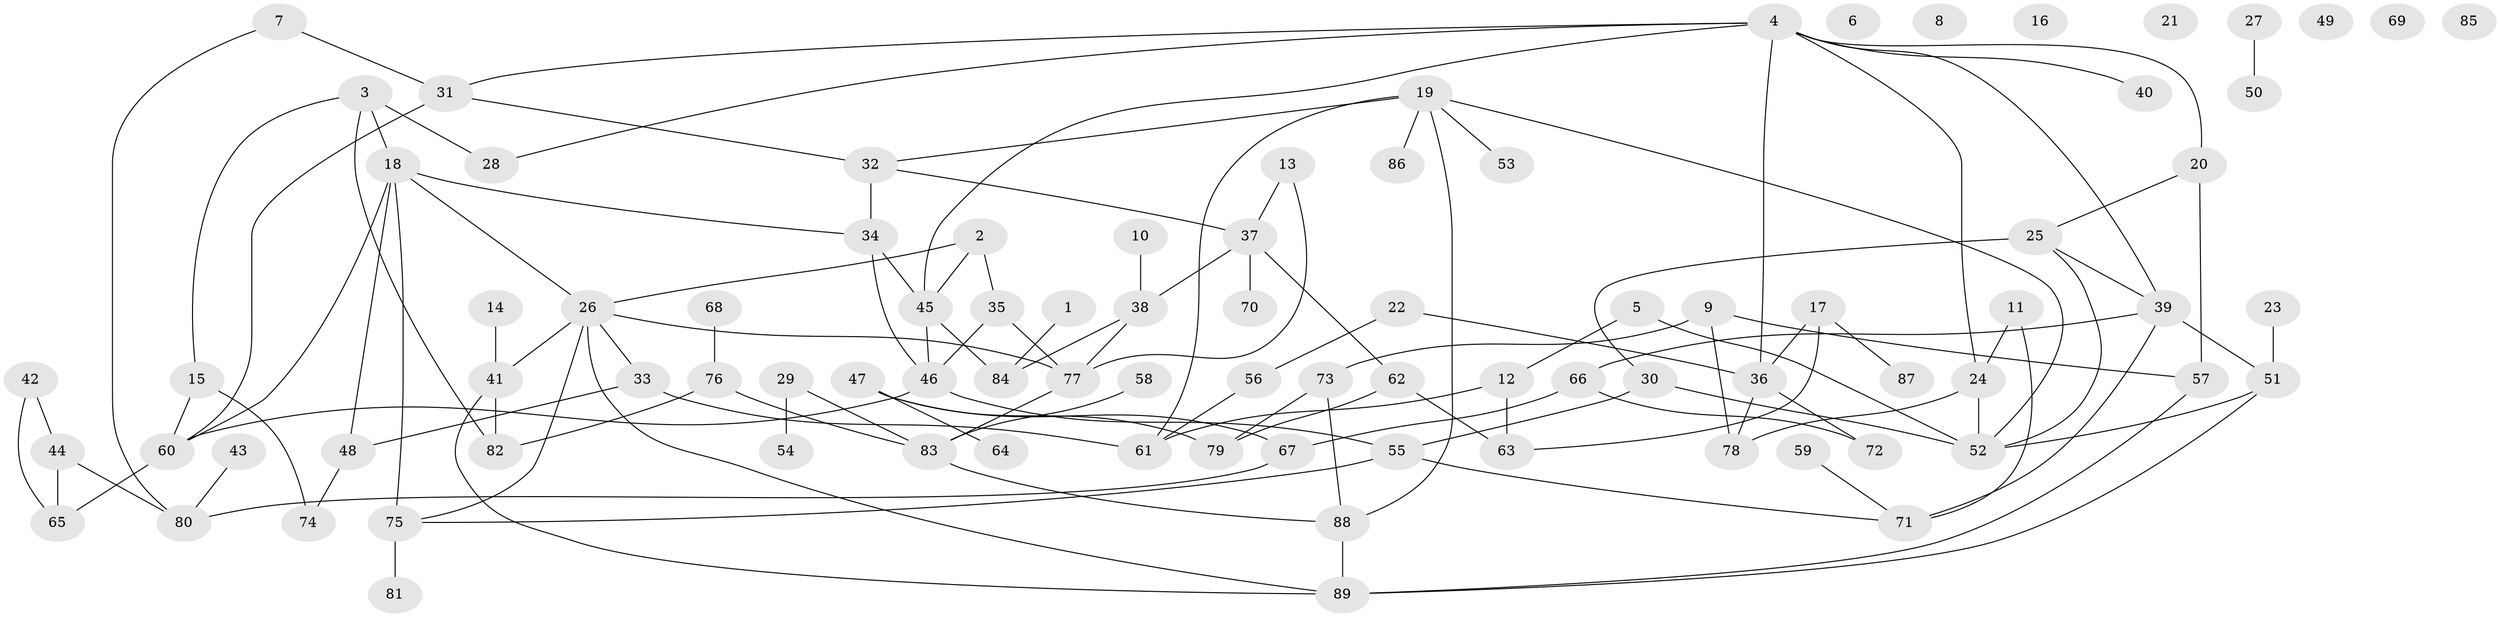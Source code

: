 // coarse degree distribution, {4: 0.14285714285714285, 6: 0.17857142857142858, 3: 0.10714285714285714, 2: 0.03571428571428571, 5: 0.03571428571428571, 1: 0.39285714285714285, 8: 0.03571428571428571, 10: 0.03571428571428571, 7: 0.03571428571428571}
// Generated by graph-tools (version 1.1) at 2025/35/03/04/25 23:35:54]
// undirected, 89 vertices, 125 edges
graph export_dot {
  node [color=gray90,style=filled];
  1;
  2;
  3;
  4;
  5;
  6;
  7;
  8;
  9;
  10;
  11;
  12;
  13;
  14;
  15;
  16;
  17;
  18;
  19;
  20;
  21;
  22;
  23;
  24;
  25;
  26;
  27;
  28;
  29;
  30;
  31;
  32;
  33;
  34;
  35;
  36;
  37;
  38;
  39;
  40;
  41;
  42;
  43;
  44;
  45;
  46;
  47;
  48;
  49;
  50;
  51;
  52;
  53;
  54;
  55;
  56;
  57;
  58;
  59;
  60;
  61;
  62;
  63;
  64;
  65;
  66;
  67;
  68;
  69;
  70;
  71;
  72;
  73;
  74;
  75;
  76;
  77;
  78;
  79;
  80;
  81;
  82;
  83;
  84;
  85;
  86;
  87;
  88;
  89;
  1 -- 84;
  2 -- 26;
  2 -- 35;
  2 -- 45;
  3 -- 15;
  3 -- 18;
  3 -- 28;
  3 -- 82;
  4 -- 20;
  4 -- 24;
  4 -- 28;
  4 -- 31;
  4 -- 36;
  4 -- 39;
  4 -- 40;
  4 -- 45;
  5 -- 12;
  5 -- 52;
  7 -- 31;
  7 -- 80;
  9 -- 57;
  9 -- 73;
  9 -- 78;
  10 -- 38;
  11 -- 24;
  11 -- 71;
  12 -- 61;
  12 -- 63;
  13 -- 37;
  13 -- 77;
  14 -- 41;
  15 -- 60;
  15 -- 74;
  17 -- 36;
  17 -- 63;
  17 -- 87;
  18 -- 26;
  18 -- 34;
  18 -- 48;
  18 -- 60;
  18 -- 75;
  19 -- 32;
  19 -- 52;
  19 -- 53;
  19 -- 61;
  19 -- 86;
  19 -- 88;
  20 -- 25;
  20 -- 57;
  22 -- 36;
  22 -- 56;
  23 -- 51;
  24 -- 52;
  24 -- 78;
  25 -- 30;
  25 -- 39;
  25 -- 52;
  26 -- 33;
  26 -- 41;
  26 -- 75;
  26 -- 77;
  26 -- 89;
  27 -- 50;
  29 -- 54;
  29 -- 83;
  30 -- 52;
  30 -- 55;
  31 -- 32;
  31 -- 60;
  32 -- 34;
  32 -- 37;
  33 -- 48;
  33 -- 61;
  34 -- 45;
  34 -- 46;
  35 -- 46;
  35 -- 77;
  36 -- 72;
  36 -- 78;
  37 -- 38;
  37 -- 62;
  37 -- 70;
  38 -- 77;
  38 -- 84;
  39 -- 51;
  39 -- 66;
  39 -- 71;
  41 -- 82;
  41 -- 89;
  42 -- 44;
  42 -- 65;
  43 -- 80;
  44 -- 65;
  44 -- 80;
  45 -- 46;
  45 -- 84;
  46 -- 55;
  46 -- 60;
  47 -- 64;
  47 -- 67;
  47 -- 79;
  48 -- 74;
  51 -- 52;
  51 -- 89;
  55 -- 71;
  55 -- 75;
  56 -- 61;
  57 -- 89;
  58 -- 83;
  59 -- 71;
  60 -- 65;
  62 -- 63;
  62 -- 79;
  66 -- 67;
  66 -- 72;
  67 -- 80;
  68 -- 76;
  73 -- 79;
  73 -- 88;
  75 -- 81;
  76 -- 82;
  76 -- 83;
  77 -- 83;
  83 -- 88;
  88 -- 89;
}
